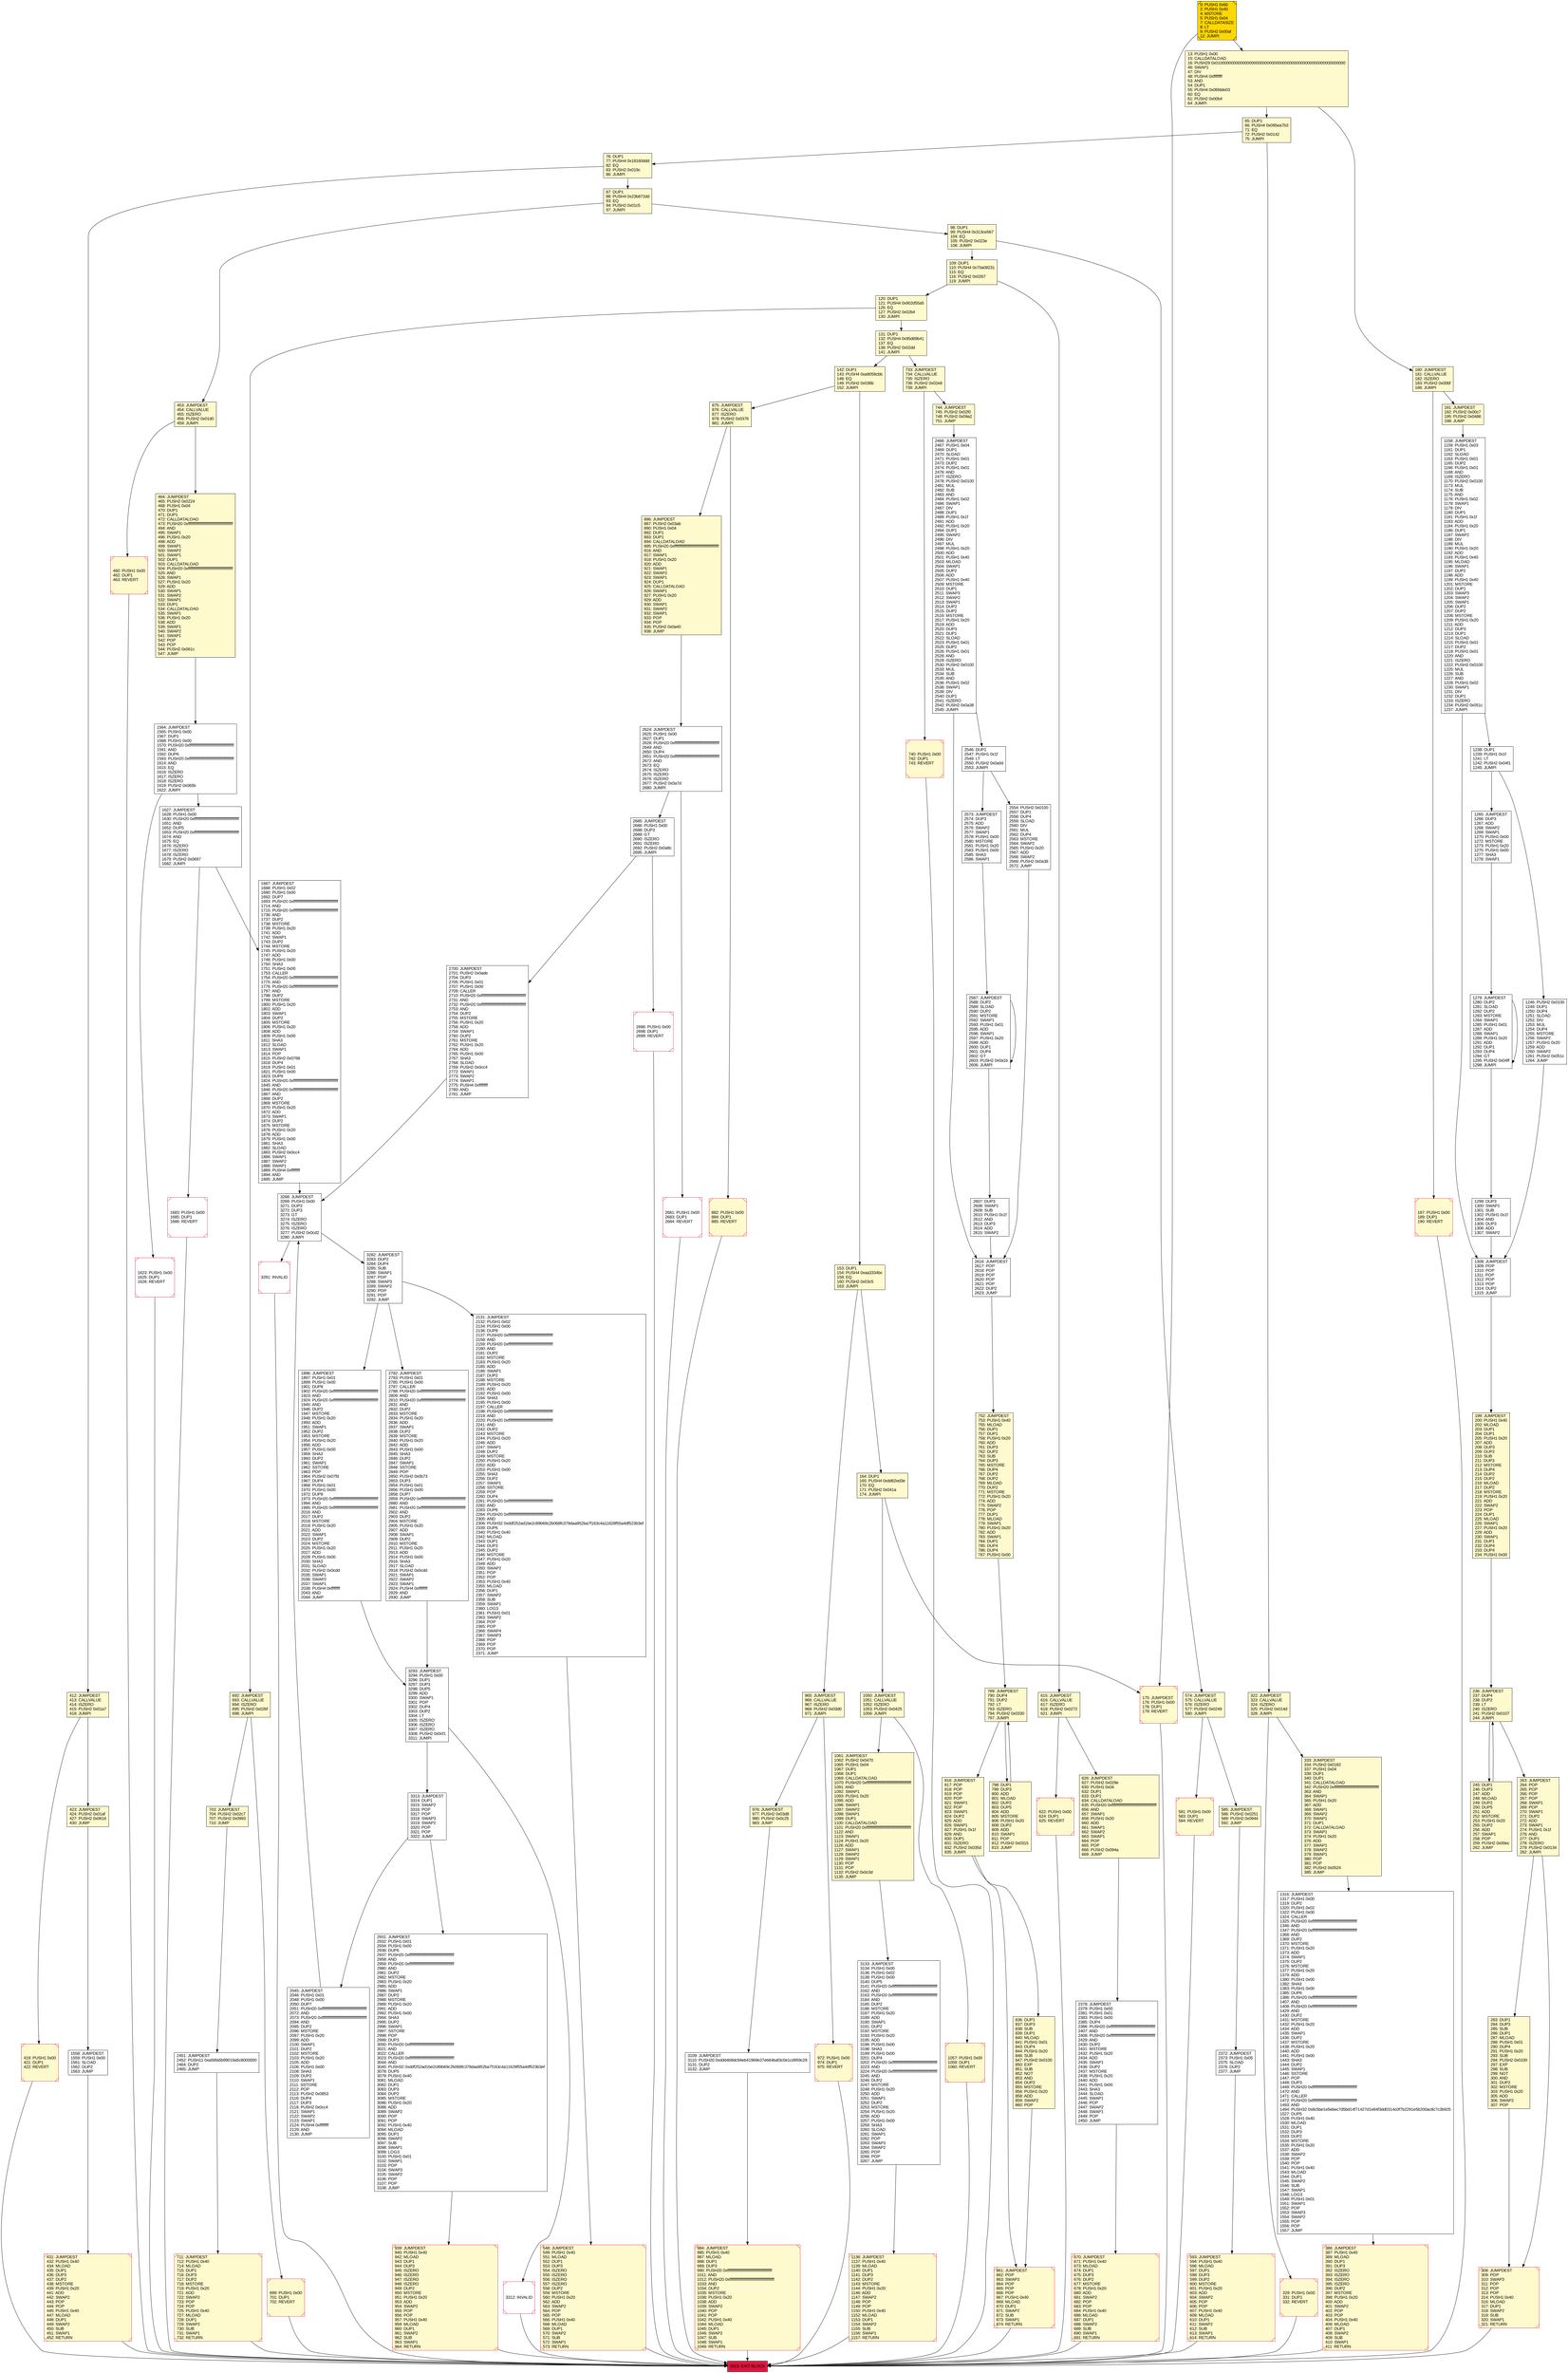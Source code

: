 digraph G {
bgcolor=transparent rankdir=UD;
node [shape=box style=filled color=black fillcolor=white fontname=arial fontcolor=black];
2131 [label="2131: JUMPDEST\l2132: PUSH1 0x02\l2134: PUSH1 0x00\l2136: DUP8\l2137: PUSH20 0xffffffffffffffffffffffffffffffffffffffff\l2158: AND\l2159: PUSH20 0xffffffffffffffffffffffffffffffffffffffff\l2180: AND\l2181: DUP2\l2182: MSTORE\l2183: PUSH1 0x20\l2185: ADD\l2186: SWAP1\l2187: DUP2\l2188: MSTORE\l2189: PUSH1 0x20\l2191: ADD\l2192: PUSH1 0x00\l2194: SHA3\l2195: PUSH1 0x00\l2197: CALLER\l2198: PUSH20 0xffffffffffffffffffffffffffffffffffffffff\l2219: AND\l2220: PUSH20 0xffffffffffffffffffffffffffffffffffffffff\l2241: AND\l2242: DUP2\l2243: MSTORE\l2244: PUSH1 0x20\l2246: ADD\l2247: SWAP1\l2248: DUP2\l2249: MSTORE\l2250: PUSH1 0x20\l2252: ADD\l2253: PUSH1 0x00\l2255: SHA3\l2256: DUP2\l2257: SWAP1\l2258: SSTORE\l2259: POP\l2260: DUP4\l2261: PUSH20 0xffffffffffffffffffffffffffffffffffffffff\l2282: AND\l2283: DUP6\l2284: PUSH20 0xffffffffffffffffffffffffffffffffffffffff\l2305: AND\l2306: PUSH32 0xddf252ad1be2c89b69c2b068fc378daa952ba7f163c4a11628f55a4df523b3ef\l2339: DUP6\l2340: PUSH1 0x40\l2342: MLOAD\l2343: DUP1\l2344: DUP3\l2345: DUP2\l2346: MSTORE\l2347: PUSH1 0x20\l2349: ADD\l2350: SWAP2\l2351: POP\l2352: POP\l2353: PUSH1 0x40\l2355: MLOAD\l2356: DUP1\l2357: SWAP2\l2358: SUB\l2359: SWAP1\l2360: LOG3\l2361: PUSH1 0x01\l2363: SWAP2\l2364: POP\l2365: POP\l2366: SWAP4\l2367: SWAP3\l2368: POP\l2369: POP\l2370: POP\l2371: JUMP\l" ];
464 [label="464: JUMPDEST\l465: PUSH2 0x0224\l468: PUSH1 0x04\l470: DUP1\l471: DUP1\l472: CALLDATALOAD\l473: PUSH20 0xffffffffffffffffffffffffffffffffffffffff\l494: AND\l495: SWAP1\l496: PUSH1 0x20\l498: ADD\l499: SWAP1\l500: SWAP2\l501: SWAP1\l502: DUP1\l503: CALLDATALOAD\l504: PUSH20 0xffffffffffffffffffffffffffffffffffffffff\l525: AND\l526: SWAP1\l527: PUSH1 0x20\l529: ADD\l530: SWAP1\l531: SWAP2\l532: SWAP1\l533: DUP1\l534: CALLDATALOAD\l535: SWAP1\l536: PUSH1 0x20\l538: ADD\l539: SWAP1\l540: SWAP2\l541: SWAP1\l542: POP\l543: POP\l544: PUSH2 0x061c\l547: JUMP\l" fillcolor=lemonchiffon ];
419 [label="419: PUSH1 0x00\l421: DUP1\l422: REVERT\l" fillcolor=lemonchiffon shape=Msquare color=crimson ];
120 [label="120: DUP1\l121: PUSH4 0x902d55a5\l126: EQ\l127: PUSH2 0x02b4\l130: JUMPI\l" fillcolor=lemonchiffon ];
3109 [label="3109: JUMPDEST\l3110: PUSH20 0xddd4b9dc94eb41969e37eb64baf3c0e1cd959c29\l3131: DUP2\l3132: JUMP\l" ];
76 [label="76: DUP1\l77: PUSH4 0x18160ddd\l82: EQ\l83: PUSH2 0x019c\l86: JUMPI\l" fillcolor=lemonchiffon ];
2616 [label="2616: JUMPDEST\l2617: POP\l2618: POP\l2619: POP\l2620: POP\l2621: POP\l2622: DUP2\l2623: JUMP\l" ];
283 [label="283: DUP1\l284: DUP3\l285: SUB\l286: DUP1\l287: MLOAD\l288: PUSH1 0x01\l290: DUP4\l291: PUSH1 0x20\l293: SUB\l294: PUSH2 0x0100\l297: EXP\l298: SUB\l299: NOT\l300: AND\l301: DUP2\l302: MSTORE\l303: PUSH1 0x20\l305: ADD\l306: SWAP2\l307: POP\l" fillcolor=lemonchiffon ];
816 [label="816: JUMPDEST\l817: POP\l818: POP\l819: POP\l820: POP\l821: SWAP1\l822: POP\l823: SWAP1\l824: DUP2\l825: ADD\l826: SWAP1\l827: PUSH1 0x1f\l829: AND\l830: DUP1\l831: ISZERO\l832: PUSH2 0x035d\l835: JUMPI\l" fillcolor=lemonchiffon ];
1158 [label="1158: JUMPDEST\l1159: PUSH1 0x03\l1161: DUP1\l1162: SLOAD\l1163: PUSH1 0x01\l1165: DUP2\l1166: PUSH1 0x01\l1168: AND\l1169: ISZERO\l1170: PUSH2 0x0100\l1173: MUL\l1174: SUB\l1175: AND\l1176: PUSH1 0x02\l1178: SWAP1\l1179: DIV\l1180: DUP1\l1181: PUSH1 0x1f\l1183: ADD\l1184: PUSH1 0x20\l1186: DUP1\l1187: SWAP2\l1188: DIV\l1189: MUL\l1190: PUSH1 0x20\l1192: ADD\l1193: PUSH1 0x40\l1195: MLOAD\l1196: SWAP1\l1197: DUP2\l1198: ADD\l1199: PUSH1 0x40\l1201: MSTORE\l1202: DUP1\l1203: SWAP3\l1204: SWAP2\l1205: SWAP1\l1206: DUP2\l1207: DUP2\l1208: MSTORE\l1209: PUSH1 0x20\l1211: ADD\l1212: DUP3\l1213: DUP1\l1214: SLOAD\l1215: PUSH1 0x01\l1217: DUP2\l1218: PUSH1 0x01\l1220: AND\l1221: ISZERO\l1222: PUSH2 0x0100\l1225: MUL\l1226: SUB\l1227: AND\l1228: PUSH1 0x02\l1230: SWAP1\l1231: DIV\l1232: DUP1\l1233: ISZERO\l1234: PUSH2 0x051c\l1237: JUMPI\l" ];
2587 [label="2587: JUMPDEST\l2588: DUP2\l2589: SLOAD\l2590: DUP2\l2591: MSTORE\l2592: SWAP1\l2593: PUSH1 0x01\l2595: ADD\l2596: SWAP1\l2597: PUSH1 0x20\l2599: ADD\l2600: DUP1\l2601: DUP4\l2602: GT\l2603: PUSH2 0x0a1b\l2606: JUMPI\l" ];
2573 [label="2573: JUMPDEST\l2574: DUP3\l2575: ADD\l2576: SWAP2\l2577: SWAP1\l2578: PUSH1 0x00\l2580: MSTORE\l2581: PUSH1 0x20\l2583: PUSH1 0x00\l2585: SHA3\l2586: SWAP1\l" ];
2607 [label="2607: DUP3\l2608: SWAP1\l2609: SUB\l2610: PUSH1 0x1f\l2612: AND\l2613: DUP3\l2614: ADD\l2615: SWAP2\l" ];
548 [label="548: JUMPDEST\l549: PUSH1 0x40\l551: MLOAD\l552: DUP1\l553: DUP3\l554: ISZERO\l555: ISZERO\l556: ISZERO\l557: ISZERO\l558: DUP2\l559: MSTORE\l560: PUSH1 0x20\l562: ADD\l563: SWAP2\l564: POP\l565: POP\l566: PUSH1 0x40\l568: MLOAD\l569: DUP1\l570: SWAP2\l571: SUB\l572: SWAP1\l573: RETURN\l" fillcolor=lemonchiffon shape=Msquare color=crimson ];
187 [label="187: PUSH1 0x00\l189: DUP1\l190: REVERT\l" fillcolor=lemonchiffon shape=Msquare color=crimson ];
699 [label="699: PUSH1 0x00\l701: DUP1\l702: REVERT\l" fillcolor=lemonchiffon shape=Msquare color=crimson ];
2700 [label="2700: JUMPDEST\l2701: PUSH2 0x0ade\l2704: DUP3\l2705: PUSH1 0x01\l2707: PUSH1 0x00\l2709: CALLER\l2710: PUSH20 0xffffffffffffffffffffffffffffffffffffffff\l2731: AND\l2732: PUSH20 0xffffffffffffffffffffffffffffffffffffffff\l2753: AND\l2754: DUP2\l2755: MSTORE\l2756: PUSH1 0x20\l2758: ADD\l2759: SWAP1\l2760: DUP2\l2761: MSTORE\l2762: PUSH1 0x20\l2764: ADD\l2765: PUSH1 0x00\l2767: SHA3\l2768: SLOAD\l2769: PUSH2 0x0cc4\l2772: SWAP1\l2773: SWAP2\l2774: SWAP1\l2775: PUSH4 0xffffffff\l2780: AND\l2781: JUMP\l" ];
431 [label="431: JUMPDEST\l432: PUSH1 0x40\l434: MLOAD\l435: DUP1\l436: DUP3\l437: DUP2\l438: MSTORE\l439: PUSH1 0x20\l441: ADD\l442: SWAP2\l443: POP\l444: POP\l445: PUSH1 0x40\l447: MLOAD\l448: DUP1\l449: SWAP2\l450: SUB\l451: SWAP1\l452: RETURN\l" fillcolor=lemonchiffon shape=Msquare color=crimson ];
886 [label="886: JUMPDEST\l887: PUSH2 0x03ab\l890: PUSH1 0x04\l892: DUP1\l893: DUP1\l894: CALLDATALOAD\l895: PUSH20 0xffffffffffffffffffffffffffffffffffffffff\l916: AND\l917: SWAP1\l918: PUSH1 0x20\l920: ADD\l921: SWAP1\l922: SWAP2\l923: SWAP1\l924: DUP1\l925: CALLDATALOAD\l926: SWAP1\l927: PUSH1 0x20\l929: ADD\l930: SWAP1\l931: SWAP2\l932: SWAP1\l933: POP\l934: POP\l935: PUSH2 0x0a40\l938: JUMP\l" fillcolor=lemonchiffon ];
965 [label="965: JUMPDEST\l966: CALLVALUE\l967: ISZERO\l968: PUSH2 0x03d0\l971: JUMPI\l" fillcolor=lemonchiffon ];
2624 [label="2624: JUMPDEST\l2625: PUSH1 0x00\l2627: DUP1\l2628: PUSH20 0xffffffffffffffffffffffffffffffffffffffff\l2649: AND\l2650: DUP4\l2651: PUSH20 0xffffffffffffffffffffffffffffffffffffffff\l2672: AND\l2673: EQ\l2674: ISZERO\l2675: ISZERO\l2676: ISZERO\l2677: PUSH2 0x0a7d\l2680: JUMPI\l" ];
2696 [label="2696: PUSH1 0x00\l2698: DUP1\l2699: REVERT\l" shape=Msquare color=crimson ];
1308 [label="1308: JUMPDEST\l1309: POP\l1310: POP\l1311: POP\l1312: POP\l1313: POP\l1314: DUP2\l1315: JUMP\l" ];
1299 [label="1299: DUP3\l1300: SWAP1\l1301: SUB\l1302: PUSH1 0x1f\l1304: AND\l1305: DUP3\l1306: ADD\l1307: SWAP2\l" ];
626 [label="626: JUMPDEST\l627: PUSH2 0x029e\l630: PUSH1 0x04\l632: DUP1\l633: DUP1\l634: CALLDATALOAD\l635: PUSH20 0xffffffffffffffffffffffffffffffffffffffff\l656: AND\l657: SWAP1\l658: PUSH1 0x20\l660: ADD\l661: SWAP1\l662: SWAP2\l663: SWAP1\l664: POP\l665: POP\l666: PUSH2 0x094a\l669: JUMP\l" fillcolor=lemonchiffon ];
670 [label="670: JUMPDEST\l671: PUSH1 0x40\l673: MLOAD\l674: DUP1\l675: DUP3\l676: DUP2\l677: MSTORE\l678: PUSH1 0x20\l680: ADD\l681: SWAP2\l682: POP\l683: POP\l684: PUSH1 0x40\l686: MLOAD\l687: DUP1\l688: SWAP2\l689: SUB\l690: SWAP1\l691: RETURN\l" fillcolor=lemonchiffon shape=Msquare color=crimson ];
798 [label="798: DUP1\l799: DUP3\l800: ADD\l801: MLOAD\l802: DUP2\l803: DUP5\l804: ADD\l805: MSTORE\l806: PUSH1 0x20\l808: DUP2\l809: ADD\l810: SWAP1\l811: POP\l812: PUSH2 0x0315\l815: JUMP\l" fillcolor=lemonchiffon ];
263 [label="263: JUMPDEST\l264: POP\l265: POP\l266: POP\l267: POP\l268: SWAP1\l269: POP\l270: SWAP1\l271: DUP2\l272: ADD\l273: SWAP1\l274: PUSH1 0x1f\l276: AND\l277: DUP1\l278: ISZERO\l279: PUSH2 0x0134\l282: JUMPI\l" fillcolor=lemonchiffon ];
1683 [label="1683: PUSH1 0x00\l1685: DUP1\l1686: REVERT\l" shape=Msquare color=crimson ];
733 [label="733: JUMPDEST\l734: CALLVALUE\l735: ISZERO\l736: PUSH2 0x02e8\l739: JUMPI\l" fillcolor=lemonchiffon ];
180 [label="180: JUMPDEST\l181: CALLVALUE\l182: ISZERO\l183: PUSH2 0x00bf\l186: JUMPI\l" fillcolor=lemonchiffon ];
2045 [label="2045: JUMPDEST\l2046: PUSH1 0x01\l2048: PUSH1 0x00\l2050: DUP7\l2051: PUSH20 0xffffffffffffffffffffffffffffffffffffffff\l2072: AND\l2073: PUSH20 0xffffffffffffffffffffffffffffffffffffffff\l2094: AND\l2095: DUP2\l2096: MSTORE\l2097: PUSH1 0x20\l2099: ADD\l2100: SWAP1\l2101: DUP2\l2102: MSTORE\l2103: PUSH1 0x20\l2105: ADD\l2106: PUSH1 0x00\l2108: SHA3\l2109: DUP2\l2110: SWAP1\l2111: SSTORE\l2112: POP\l2113: PUSH2 0x0853\l2116: DUP4\l2117: DUP3\l2118: PUSH2 0x0cc4\l2121: SWAP1\l2122: SWAP2\l2123: SWAP1\l2124: PUSH4 0xffffffff\l2129: AND\l2130: JUMP\l" ];
0 [label="0: PUSH1 0x60\l2: PUSH1 0x40\l4: MSTORE\l5: PUSH1 0x04\l7: CALLDATASIZE\l8: LT\l9: PUSH2 0x00af\l12: JUMPI\l" fillcolor=lemonchiffon shape=Msquare fillcolor=gold ];
752 [label="752: JUMPDEST\l753: PUSH1 0x40\l755: MLOAD\l756: DUP1\l757: DUP1\l758: PUSH1 0x20\l760: ADD\l761: DUP3\l762: DUP2\l763: SUB\l764: DUP3\l765: MSTORE\l766: DUP4\l767: DUP2\l768: DUP2\l769: MLOAD\l770: DUP2\l771: MSTORE\l772: PUSH1 0x20\l774: ADD\l775: SWAP2\l776: POP\l777: DUP1\l778: MLOAD\l779: SWAP1\l780: PUSH1 0x20\l782: ADD\l783: SWAP1\l784: DUP1\l785: DUP4\l786: DUP4\l787: PUSH1 0x00\l" fillcolor=lemonchiffon ];
1896 [label="1896: JUMPDEST\l1897: PUSH1 0x01\l1899: PUSH1 0x00\l1901: DUP8\l1902: PUSH20 0xffffffffffffffffffffffffffffffffffffffff\l1923: AND\l1924: PUSH20 0xffffffffffffffffffffffffffffffffffffffff\l1945: AND\l1946: DUP2\l1947: MSTORE\l1948: PUSH1 0x20\l1950: ADD\l1951: SWAP1\l1952: DUP2\l1953: MSTORE\l1954: PUSH1 0x20\l1956: ADD\l1957: PUSH1 0x00\l1959: SHA3\l1960: DUP2\l1961: SWAP1\l1962: SSTORE\l1963: POP\l1964: PUSH2 0x07fd\l1967: DUP4\l1968: PUSH1 0x01\l1970: PUSH1 0x00\l1972: DUP8\l1973: PUSH20 0xffffffffffffffffffffffffffffffffffffffff\l1994: AND\l1995: PUSH20 0xffffffffffffffffffffffffffffffffffffffff\l2016: AND\l2017: DUP2\l2018: MSTORE\l2019: PUSH1 0x20\l2021: ADD\l2022: SWAP1\l2023: DUP2\l2024: MSTORE\l2025: PUSH1 0x20\l2027: ADD\l2028: PUSH1 0x00\l2030: SHA3\l2031: SLOAD\l2032: PUSH2 0x0cdd\l2035: SWAP1\l2036: SWAP2\l2037: SWAP1\l2038: PUSH4 0xffffffff\l2043: AND\l2044: JUMP\l" ];
1061 [label="1061: JUMPDEST\l1062: PUSH2 0x0470\l1065: PUSH1 0x04\l1067: DUP1\l1068: DUP1\l1069: CALLDATALOAD\l1070: PUSH20 0xffffffffffffffffffffffffffffffffffffffff\l1091: AND\l1092: SWAP1\l1093: PUSH1 0x20\l1095: ADD\l1096: SWAP1\l1097: SWAP2\l1098: SWAP1\l1099: DUP1\l1100: CALLDATALOAD\l1101: PUSH20 0xffffffffffffffffffffffffffffffffffffffff\l1122: AND\l1123: SWAP1\l1124: PUSH1 0x20\l1126: ADD\l1127: SWAP1\l1128: SWAP2\l1129: SWAP1\l1130: POP\l1131: POP\l1132: PUSH2 0x0c3d\l1135: JUMP\l" fillcolor=lemonchiffon ];
740 [label="740: PUSH1 0x00\l742: DUP1\l743: REVERT\l" fillcolor=lemonchiffon shape=Msquare color=crimson ];
131 [label="131: DUP1\l132: PUSH4 0x95d89b41\l137: EQ\l138: PUSH2 0x02dd\l141: JUMPI\l" fillcolor=lemonchiffon ];
412 [label="412: JUMPDEST\l413: CALLVALUE\l414: ISZERO\l415: PUSH2 0x01a7\l418: JUMPI\l" fillcolor=lemonchiffon ];
1627 [label="1627: JUMPDEST\l1628: PUSH1 0x00\l1630: PUSH20 0xffffffffffffffffffffffffffffffffffffffff\l1651: AND\l1652: DUP5\l1653: PUSH20 0xffffffffffffffffffffffffffffffffffffffff\l1674: AND\l1675: EQ\l1676: ISZERO\l1677: ISZERO\l1678: ISZERO\l1679: PUSH2 0x0697\l1682: JUMPI\l" ];
1687 [label="1687: JUMPDEST\l1688: PUSH1 0x02\l1690: PUSH1 0x00\l1692: DUP7\l1693: PUSH20 0xffffffffffffffffffffffffffffffffffffffff\l1714: AND\l1715: PUSH20 0xffffffffffffffffffffffffffffffffffffffff\l1736: AND\l1737: DUP2\l1738: MSTORE\l1739: PUSH1 0x20\l1741: ADD\l1742: SWAP1\l1743: DUP2\l1744: MSTORE\l1745: PUSH1 0x20\l1747: ADD\l1748: PUSH1 0x00\l1750: SHA3\l1751: PUSH1 0x00\l1753: CALLER\l1754: PUSH20 0xffffffffffffffffffffffffffffffffffffffff\l1775: AND\l1776: PUSH20 0xffffffffffffffffffffffffffffffffffffffff\l1797: AND\l1798: DUP2\l1799: MSTORE\l1800: PUSH1 0x20\l1802: ADD\l1803: SWAP1\l1804: DUP2\l1805: MSTORE\l1806: PUSH1 0x20\l1808: ADD\l1809: PUSH1 0x00\l1811: SHA3\l1812: SLOAD\l1813: SWAP1\l1814: POP\l1815: PUSH2 0x0768\l1818: DUP4\l1819: PUSH1 0x01\l1821: PUSH1 0x00\l1823: DUP9\l1824: PUSH20 0xffffffffffffffffffffffffffffffffffffffff\l1845: AND\l1846: PUSH20 0xffffffffffffffffffffffffffffffffffffffff\l1867: AND\l1868: DUP2\l1869: MSTORE\l1870: PUSH1 0x20\l1872: ADD\l1873: SWAP1\l1874: DUP2\l1875: MSTORE\l1876: PUSH1 0x20\l1878: ADD\l1879: PUSH1 0x00\l1881: SHA3\l1882: SLOAD\l1883: PUSH2 0x0cc4\l1886: SWAP1\l1887: SWAP2\l1888: SWAP1\l1889: PUSH4 0xffffffff\l1894: AND\l1895: JUMP\l" ];
2546 [label="2546: DUP1\l2547: PUSH1 0x1f\l2549: LT\l2550: PUSH2 0x0a0d\l2553: JUMPI\l" ];
836 [label="836: DUP1\l837: DUP3\l838: SUB\l839: DUP1\l840: MLOAD\l841: PUSH1 0x01\l843: DUP4\l844: PUSH1 0x20\l846: SUB\l847: PUSH2 0x0100\l850: EXP\l851: SUB\l852: NOT\l853: AND\l854: DUP2\l855: MSTORE\l856: PUSH1 0x20\l858: ADD\l859: SWAP2\l860: POP\l" fillcolor=lemonchiffon ];
3312 [label="3312: INVALID\l" shape=Msquare color=crimson ];
1279 [label="1279: JUMPDEST\l1280: DUP2\l1281: SLOAD\l1282: DUP2\l1283: MSTORE\l1284: SWAP1\l1285: PUSH1 0x01\l1287: ADD\l1288: SWAP1\l1289: PUSH1 0x20\l1291: ADD\l1292: DUP1\l1293: DUP4\l1294: GT\l1295: PUSH2 0x04ff\l1298: JUMPI\l" ];
245 [label="245: DUP1\l246: DUP3\l247: ADD\l248: MLOAD\l249: DUP2\l250: DUP5\l251: ADD\l252: MSTORE\l253: PUSH1 0x20\l255: DUP2\l256: ADD\l257: SWAP1\l258: POP\l259: PUSH2 0x00ec\l262: JUMP\l" fillcolor=lemonchiffon ];
236 [label="236: JUMPDEST\l237: DUP4\l238: DUP2\l239: LT\l240: ISZERO\l241: PUSH2 0x0107\l244: JUMPI\l" fillcolor=lemonchiffon ];
423 [label="423: JUMPDEST\l424: PUSH2 0x01af\l427: PUSH2 0x0616\l430: JUMP\l" fillcolor=lemonchiffon ];
703 [label="703: JUMPDEST\l704: PUSH2 0x02c7\l707: PUSH2 0x0993\l710: JUMP\l" fillcolor=lemonchiffon ];
191 [label="191: JUMPDEST\l192: PUSH2 0x00c7\l195: PUSH2 0x0486\l198: JUMP\l" fillcolor=lemonchiffon ];
460 [label="460: PUSH1 0x00\l462: DUP1\l463: REVERT\l" fillcolor=lemonchiffon shape=Msquare color=crimson ];
972 [label="972: PUSH1 0x00\l974: DUP1\l975: REVERT\l" fillcolor=lemonchiffon shape=Msquare color=crimson ];
3281 [label="3281: INVALID\l" shape=Msquare color=crimson ];
711 [label="711: JUMPDEST\l712: PUSH1 0x40\l714: MLOAD\l715: DUP1\l716: DUP3\l717: DUP2\l718: MSTORE\l719: PUSH1 0x20\l721: ADD\l722: SWAP2\l723: POP\l724: POP\l725: PUSH1 0x40\l727: MLOAD\l728: DUP1\l729: SWAP2\l730: SUB\l731: SWAP1\l732: RETURN\l" fillcolor=lemonchiffon shape=Msquare color=crimson ];
199 [label="199: JUMPDEST\l200: PUSH1 0x40\l202: MLOAD\l203: DUP1\l204: DUP1\l205: PUSH1 0x20\l207: ADD\l208: DUP3\l209: DUP2\l210: SUB\l211: DUP3\l212: MSTORE\l213: DUP4\l214: DUP2\l215: DUP2\l216: MLOAD\l217: DUP2\l218: MSTORE\l219: PUSH1 0x20\l221: ADD\l222: SWAP2\l223: POP\l224: DUP1\l225: MLOAD\l226: SWAP1\l227: PUSH1 0x20\l229: ADD\l230: SWAP1\l231: DUP1\l232: DUP4\l233: DUP4\l234: PUSH1 0x00\l" fillcolor=lemonchiffon ];
164 [label="164: DUP1\l165: PUSH4 0xdd62ed3e\l170: EQ\l171: PUSH2 0x041a\l174: JUMPI\l" fillcolor=lemonchiffon ];
976 [label="976: JUMPDEST\l977: PUSH2 0x03d8\l980: PUSH2 0x0c25\l983: JUMP\l" fillcolor=lemonchiffon ];
65 [label="65: DUP1\l66: PUSH4 0x095ea7b3\l71: EQ\l72: PUSH2 0x0142\l75: JUMPI\l" fillcolor=lemonchiffon ];
2466 [label="2466: JUMPDEST\l2467: PUSH1 0x04\l2469: DUP1\l2470: SLOAD\l2471: PUSH1 0x01\l2473: DUP2\l2474: PUSH1 0x01\l2476: AND\l2477: ISZERO\l2478: PUSH2 0x0100\l2481: MUL\l2482: SUB\l2483: AND\l2484: PUSH1 0x02\l2486: SWAP1\l2487: DIV\l2488: DUP1\l2489: PUSH1 0x1f\l2491: ADD\l2492: PUSH1 0x20\l2494: DUP1\l2495: SWAP2\l2496: DIV\l2497: MUL\l2498: PUSH1 0x20\l2500: ADD\l2501: PUSH1 0x40\l2503: MLOAD\l2504: SWAP1\l2505: DUP2\l2506: ADD\l2507: PUSH1 0x40\l2509: MSTORE\l2510: DUP1\l2511: SWAP3\l2512: SWAP2\l2513: SWAP1\l2514: DUP2\l2515: DUP2\l2516: MSTORE\l2517: PUSH1 0x20\l2519: ADD\l2520: DUP3\l2521: DUP1\l2522: SLOAD\l2523: PUSH1 0x01\l2525: DUP2\l2526: PUSH1 0x01\l2528: AND\l2529: ISZERO\l2530: PUSH2 0x0100\l2533: MUL\l2534: SUB\l2535: AND\l2536: PUSH1 0x02\l2538: SWAP1\l2539: DIV\l2540: DUP1\l2541: ISZERO\l2542: PUSH2 0x0a38\l2545: JUMPI\l" ];
1057 [label="1057: PUSH1 0x00\l1059: DUP1\l1060: REVERT\l" fillcolor=lemonchiffon shape=Msquare color=crimson ];
984 [label="984: JUMPDEST\l985: PUSH1 0x40\l987: MLOAD\l988: DUP1\l989: DUP3\l990: PUSH20 0xffffffffffffffffffffffffffffffffffffffff\l1011: AND\l1012: PUSH20 0xffffffffffffffffffffffffffffffffffffffff\l1033: AND\l1034: DUP2\l1035: MSTORE\l1036: PUSH1 0x20\l1038: ADD\l1039: SWAP2\l1040: POP\l1041: POP\l1042: PUSH1 0x40\l1044: MLOAD\l1045: DUP1\l1046: SWAP2\l1047: SUB\l1048: SWAP1\l1049: RETURN\l" fillcolor=lemonchiffon shape=Msquare color=crimson ];
2685 [label="2685: JUMPDEST\l2686: PUSH1 0x00\l2688: DUP3\l2689: GT\l2690: ISZERO\l2691: ISZERO\l2692: PUSH2 0x0a8c\l2695: JUMPI\l" ];
333 [label="333: JUMPDEST\l334: PUSH2 0x0182\l337: PUSH1 0x04\l339: DUP1\l340: DUP1\l341: CALLDATALOAD\l342: PUSH20 0xffffffffffffffffffffffffffffffffffffffff\l363: AND\l364: SWAP1\l365: PUSH1 0x20\l367: ADD\l368: SWAP1\l369: SWAP2\l370: SWAP1\l371: DUP1\l372: CALLDATALOAD\l373: SWAP1\l374: PUSH1 0x20\l376: ADD\l377: SWAP1\l378: SWAP2\l379: SWAP1\l380: POP\l381: POP\l382: PUSH2 0x0524\l385: JUMP\l" fillcolor=lemonchiffon ];
939 [label="939: JUMPDEST\l940: PUSH1 0x40\l942: MLOAD\l943: DUP1\l944: DUP3\l945: ISZERO\l946: ISZERO\l947: ISZERO\l948: ISZERO\l949: DUP2\l950: MSTORE\l951: PUSH1 0x20\l953: ADD\l954: SWAP2\l955: POP\l956: POP\l957: PUSH1 0x40\l959: MLOAD\l960: DUP1\l961: SWAP2\l962: SUB\l963: SWAP1\l964: RETURN\l" fillcolor=lemonchiffon shape=Msquare color=crimson ];
3313 [label="3313: JUMPDEST\l3314: DUP1\l3315: SWAP2\l3316: POP\l3317: POP\l3318: SWAP3\l3319: SWAP2\l3320: POP\l3321: POP\l3322: JUMP\l" ];
1246 [label="1246: PUSH2 0x0100\l1249: DUP1\l1250: DUP4\l1251: SLOAD\l1252: DIV\l1253: MUL\l1254: DUP4\l1255: MSTORE\l1256: SWAP2\l1257: PUSH1 0x20\l1259: ADD\l1260: SWAP2\l1261: PUSH2 0x051c\l1264: JUMP\l" ];
1558 [label="1558: JUMPDEST\l1559: PUSH1 0x00\l1561: SLOAD\l1562: DUP2\l1563: JUMP\l" ];
3133 [label="3133: JUMPDEST\l3134: PUSH1 0x00\l3136: PUSH1 0x02\l3138: PUSH1 0x00\l3140: DUP5\l3141: PUSH20 0xffffffffffffffffffffffffffffffffffffffff\l3162: AND\l3163: PUSH20 0xffffffffffffffffffffffffffffffffffffffff\l3184: AND\l3185: DUP2\l3186: MSTORE\l3187: PUSH1 0x20\l3189: ADD\l3190: SWAP1\l3191: DUP2\l3192: MSTORE\l3193: PUSH1 0x20\l3195: ADD\l3196: PUSH1 0x00\l3198: SHA3\l3199: PUSH1 0x00\l3201: DUP4\l3202: PUSH20 0xffffffffffffffffffffffffffffffffffffffff\l3223: AND\l3224: PUSH20 0xffffffffffffffffffffffffffffffffffffffff\l3245: AND\l3246: DUP2\l3247: MSTORE\l3248: PUSH1 0x20\l3250: ADD\l3251: SWAP1\l3252: DUP2\l3253: MSTORE\l3254: PUSH1 0x20\l3256: ADD\l3257: PUSH1 0x00\l3259: SHA3\l3260: SLOAD\l3261: SWAP1\l3262: POP\l3263: SWAP3\l3264: SWAP2\l3265: POP\l3266: POP\l3267: JUMP\l" ];
1564 [label="1564: JUMPDEST\l1565: PUSH1 0x00\l1567: DUP1\l1568: PUSH1 0x00\l1570: PUSH20 0xffffffffffffffffffffffffffffffffffffffff\l1591: AND\l1592: DUP6\l1593: PUSH20 0xffffffffffffffffffffffffffffffffffffffff\l1614: AND\l1615: EQ\l1616: ISZERO\l1617: ISZERO\l1618: ISZERO\l1619: PUSH2 0x065b\l1622: JUMPI\l" ];
175 [label="175: JUMPDEST\l176: PUSH1 0x00\l178: DUP1\l179: REVERT\l" fillcolor=lemonchiffon shape=Msquare color=crimson ];
2378 [label="2378: JUMPDEST\l2379: PUSH1 0x00\l2381: PUSH1 0x01\l2383: PUSH1 0x00\l2385: DUP4\l2386: PUSH20 0xffffffffffffffffffffffffffffffffffffffff\l2407: AND\l2408: PUSH20 0xffffffffffffffffffffffffffffffffffffffff\l2429: AND\l2430: DUP2\l2431: MSTORE\l2432: PUSH1 0x20\l2434: ADD\l2435: SWAP1\l2436: DUP2\l2437: MSTORE\l2438: PUSH1 0x20\l2440: ADD\l2441: PUSH1 0x00\l2443: SHA3\l2444: SLOAD\l2445: SWAP1\l2446: POP\l2447: SWAP2\l2448: SWAP1\l2449: POP\l2450: JUMP\l" ];
744 [label="744: JUMPDEST\l745: PUSH2 0x02f0\l748: PUSH2 0x09a2\l751: JUMP\l" fillcolor=lemonchiffon ];
308 [label="308: JUMPDEST\l309: POP\l310: SWAP3\l311: POP\l312: POP\l313: POP\l314: PUSH1 0x40\l316: MLOAD\l317: DUP1\l318: SWAP2\l319: SUB\l320: SWAP1\l321: RETURN\l" fillcolor=lemonchiffon shape=Msquare color=crimson ];
3268 [label="3268: JUMPDEST\l3269: PUSH1 0x00\l3271: DUP3\l3272: DUP3\l3273: GT\l3274: ISZERO\l3275: ISZERO\l3276: ISZERO\l3277: PUSH2 0x0cd2\l3280: JUMPI\l" ];
142 [label="142: DUP1\l143: PUSH4 0xa9059cbb\l148: EQ\l149: PUSH2 0x036b\l152: JUMPI\l" fillcolor=lemonchiffon ];
2372 [label="2372: JUMPDEST\l2373: PUSH1 0x05\l2375: SLOAD\l2376: DUP2\l2377: JUMP\l" ];
2782 [label="2782: JUMPDEST\l2783: PUSH1 0x01\l2785: PUSH1 0x00\l2787: CALLER\l2788: PUSH20 0xffffffffffffffffffffffffffffffffffffffff\l2809: AND\l2810: PUSH20 0xffffffffffffffffffffffffffffffffffffffff\l2831: AND\l2832: DUP2\l2833: MSTORE\l2834: PUSH1 0x20\l2836: ADD\l2837: SWAP1\l2838: DUP2\l2839: MSTORE\l2840: PUSH1 0x20\l2842: ADD\l2843: PUSH1 0x00\l2845: SHA3\l2846: DUP2\l2847: SWAP1\l2848: SSTORE\l2849: POP\l2850: PUSH2 0x0b73\l2853: DUP3\l2854: PUSH1 0x01\l2856: PUSH1 0x00\l2858: DUP7\l2859: PUSH20 0xffffffffffffffffffffffffffffffffffffffff\l2880: AND\l2881: PUSH20 0xffffffffffffffffffffffffffffffffffffffff\l2902: AND\l2903: DUP2\l2904: MSTORE\l2905: PUSH1 0x20\l2907: ADD\l2908: SWAP1\l2909: DUP2\l2910: MSTORE\l2911: PUSH1 0x20\l2913: ADD\l2914: PUSH1 0x00\l2916: SHA3\l2917: SLOAD\l2918: PUSH2 0x0cdd\l2921: SWAP1\l2922: SWAP2\l2923: SWAP1\l2924: PUSH4 0xffffffff\l2929: AND\l2930: JUMP\l" ];
789 [label="789: JUMPDEST\l790: DUP4\l791: DUP2\l792: LT\l793: ISZERO\l794: PUSH2 0x0330\l797: JUMPI\l" fillcolor=lemonchiffon ];
87 [label="87: DUP1\l88: PUSH4 0x23b872dd\l93: EQ\l94: PUSH2 0x01c5\l97: JUMPI\l" fillcolor=lemonchiffon ];
875 [label="875: JUMPDEST\l876: CALLVALUE\l877: ISZERO\l878: PUSH2 0x0376\l881: JUMPI\l" fillcolor=lemonchiffon ];
1050 [label="1050: JUMPDEST\l1051: CALLVALUE\l1052: ISZERO\l1053: PUSH2 0x0425\l1056: JUMPI\l" fillcolor=lemonchiffon ];
386 [label="386: JUMPDEST\l387: PUSH1 0x40\l389: MLOAD\l390: DUP1\l391: DUP3\l392: ISZERO\l393: ISZERO\l394: ISZERO\l395: ISZERO\l396: DUP2\l397: MSTORE\l398: PUSH1 0x20\l400: ADD\l401: SWAP2\l402: POP\l403: POP\l404: PUSH1 0x40\l406: MLOAD\l407: DUP1\l408: SWAP2\l409: SUB\l410: SWAP1\l411: RETURN\l" fillcolor=lemonchiffon shape=Msquare color=crimson ];
574 [label="574: JUMPDEST\l575: CALLVALUE\l576: ISZERO\l577: PUSH2 0x0249\l580: JUMPI\l" fillcolor=lemonchiffon ];
153 [label="153: DUP1\l154: PUSH4 0xaa3334bc\l159: EQ\l160: PUSH2 0x03c5\l163: JUMPI\l" fillcolor=lemonchiffon ];
1136 [label="1136: JUMPDEST\l1137: PUSH1 0x40\l1139: MLOAD\l1140: DUP1\l1141: DUP3\l1142: DUP2\l1143: MSTORE\l1144: PUSH1 0x20\l1146: ADD\l1147: SWAP2\l1148: POP\l1149: POP\l1150: PUSH1 0x40\l1152: MLOAD\l1153: DUP1\l1154: SWAP2\l1155: SUB\l1156: SWAP1\l1157: RETURN\l" fillcolor=lemonchiffon shape=Msquare color=crimson ];
861 [label="861: JUMPDEST\l862: POP\l863: SWAP3\l864: POP\l865: POP\l866: POP\l867: PUSH1 0x40\l869: MLOAD\l870: DUP1\l871: SWAP2\l872: SUB\l873: SWAP1\l874: RETURN\l" fillcolor=lemonchiffon shape=Msquare color=crimson ];
453 [label="453: JUMPDEST\l454: CALLVALUE\l455: ISZERO\l456: PUSH2 0x01d0\l459: JUMPI\l" fillcolor=lemonchiffon ];
3293 [label="3293: JUMPDEST\l3294: PUSH1 0x00\l3296: DUP1\l3297: DUP3\l3298: DUP5\l3299: ADD\l3300: SWAP1\l3301: POP\l3302: DUP4\l3303: DUP2\l3304: LT\l3305: ISZERO\l3306: ISZERO\l3307: ISZERO\l3308: PUSH2 0x0cf1\l3311: JUMPI\l" ];
322 [label="322: JUMPDEST\l323: CALLVALUE\l324: ISZERO\l325: PUSH2 0x014d\l328: JUMPI\l" fillcolor=lemonchiffon ];
585 [label="585: JUMPDEST\l586: PUSH2 0x0251\l589: PUSH2 0x0944\l592: JUMP\l" fillcolor=lemonchiffon ];
2554 [label="2554: PUSH2 0x0100\l2557: DUP1\l2558: DUP4\l2559: SLOAD\l2560: DIV\l2561: MUL\l2562: DUP4\l2563: MSTORE\l2564: SWAP2\l2565: PUSH1 0x20\l2567: ADD\l2568: SWAP2\l2569: PUSH2 0x0a38\l2572: JUMP\l" ];
2451 [label="2451: JUMPDEST\l2452: PUSH11 0xa56fa5b99019a5c8000000\l2464: DUP2\l2465: JUMP\l" ];
692 [label="692: JUMPDEST\l693: CALLVALUE\l694: ISZERO\l695: PUSH2 0x02bf\l698: JUMPI\l" fillcolor=lemonchiffon ];
98 [label="98: DUP1\l99: PUSH4 0x313ce567\l104: EQ\l105: PUSH2 0x023e\l108: JUMPI\l" fillcolor=lemonchiffon ];
622 [label="622: PUSH1 0x00\l624: DUP1\l625: REVERT\l" fillcolor=lemonchiffon shape=Msquare color=crimson ];
615 [label="615: JUMPDEST\l616: CALLVALUE\l617: ISZERO\l618: PUSH2 0x0272\l621: JUMPI\l" fillcolor=lemonchiffon ];
882 [label="882: PUSH1 0x00\l884: DUP1\l885: REVERT\l" fillcolor=lemonchiffon shape=Msquare color=crimson ];
2681 [label="2681: PUSH1 0x00\l2683: DUP1\l2684: REVERT\l" shape=Msquare color=crimson ];
109 [label="109: DUP1\l110: PUSH4 0x70a08231\l115: EQ\l116: PUSH2 0x0267\l119: JUMPI\l" fillcolor=lemonchiffon ];
2931 [label="2931: JUMPDEST\l2932: PUSH1 0x01\l2934: PUSH1 0x00\l2936: DUP6\l2937: PUSH20 0xffffffffffffffffffffffffffffffffffffffff\l2958: AND\l2959: PUSH20 0xffffffffffffffffffffffffffffffffffffffff\l2980: AND\l2981: DUP2\l2982: MSTORE\l2983: PUSH1 0x20\l2985: ADD\l2986: SWAP1\l2987: DUP2\l2988: MSTORE\l2989: PUSH1 0x20\l2991: ADD\l2992: PUSH1 0x00\l2994: SHA3\l2995: DUP2\l2996: SWAP1\l2997: SSTORE\l2998: POP\l2999: DUP3\l3000: PUSH20 0xffffffffffffffffffffffffffffffffffffffff\l3021: AND\l3022: CALLER\l3023: PUSH20 0xffffffffffffffffffffffffffffffffffffffff\l3044: AND\l3045: PUSH32 0xddf252ad1be2c89b69c2b068fc378daa952ba7f163c4a11628f55a4df523b3ef\l3078: DUP5\l3079: PUSH1 0x40\l3081: MLOAD\l3082: DUP1\l3083: DUP3\l3084: DUP2\l3085: MSTORE\l3086: PUSH1 0x20\l3088: ADD\l3089: SWAP2\l3090: POP\l3091: POP\l3092: PUSH1 0x40\l3094: MLOAD\l3095: DUP1\l3096: SWAP2\l3097: SUB\l3098: SWAP1\l3099: LOG3\l3100: PUSH1 0x01\l3102: SWAP1\l3103: POP\l3104: SWAP3\l3105: SWAP2\l3106: POP\l3107: POP\l3108: JUMP\l" ];
13 [label="13: PUSH1 0x00\l15: CALLDATALOAD\l16: PUSH29 0x0100000000000000000000000000000000000000000000000000000000\l46: SWAP1\l47: DIV\l48: PUSH4 0xffffffff\l53: AND\l54: DUP1\l55: PUSH4 0x06fdde03\l60: EQ\l61: PUSH2 0x00b4\l64: JUMPI\l" fillcolor=lemonchiffon ];
593 [label="593: JUMPDEST\l594: PUSH1 0x40\l596: MLOAD\l597: DUP1\l598: DUP3\l599: DUP2\l600: MSTORE\l601: PUSH1 0x20\l603: ADD\l604: SWAP2\l605: POP\l606: POP\l607: PUSH1 0x40\l609: MLOAD\l610: DUP1\l611: SWAP2\l612: SUB\l613: SWAP1\l614: RETURN\l" fillcolor=lemonchiffon shape=Msquare color=crimson ];
581 [label="581: PUSH1 0x00\l583: DUP1\l584: REVERT\l" fillcolor=lemonchiffon shape=Msquare color=crimson ];
1316 [label="1316: JUMPDEST\l1317: PUSH1 0x00\l1319: DUP2\l1320: PUSH1 0x02\l1322: PUSH1 0x00\l1324: CALLER\l1325: PUSH20 0xffffffffffffffffffffffffffffffffffffffff\l1346: AND\l1347: PUSH20 0xffffffffffffffffffffffffffffffffffffffff\l1368: AND\l1369: DUP2\l1370: MSTORE\l1371: PUSH1 0x20\l1373: ADD\l1374: SWAP1\l1375: DUP2\l1376: MSTORE\l1377: PUSH1 0x20\l1379: ADD\l1380: PUSH1 0x00\l1382: SHA3\l1383: PUSH1 0x00\l1385: DUP6\l1386: PUSH20 0xffffffffffffffffffffffffffffffffffffffff\l1407: AND\l1408: PUSH20 0xffffffffffffffffffffffffffffffffffffffff\l1429: AND\l1430: DUP2\l1431: MSTORE\l1432: PUSH1 0x20\l1434: ADD\l1435: SWAP1\l1436: DUP2\l1437: MSTORE\l1438: PUSH1 0x20\l1440: ADD\l1441: PUSH1 0x00\l1443: SHA3\l1444: DUP2\l1445: SWAP1\l1446: SSTORE\l1447: POP\l1448: DUP3\l1449: PUSH20 0xffffffffffffffffffffffffffffffffffffffff\l1470: AND\l1471: CALLER\l1472: PUSH20 0xffffffffffffffffffffffffffffffffffffffff\l1493: AND\l1494: PUSH32 0x8c5be1e5ebec7d5bd14f71427d1e84f3dd0314c0f7b2291e5b200ac8c7c3b925\l1527: DUP5\l1528: PUSH1 0x40\l1530: MLOAD\l1531: DUP1\l1532: DUP3\l1533: DUP2\l1534: MSTORE\l1535: PUSH1 0x20\l1537: ADD\l1538: SWAP2\l1539: POP\l1540: POP\l1541: PUSH1 0x40\l1543: MLOAD\l1544: DUP1\l1545: SWAP2\l1546: SUB\l1547: SWAP1\l1548: LOG3\l1549: PUSH1 0x01\l1551: SWAP1\l1552: POP\l1553: SWAP3\l1554: SWAP2\l1555: POP\l1556: POP\l1557: JUMP\l" ];
329 [label="329: PUSH1 0x00\l331: DUP1\l332: REVERT\l" fillcolor=lemonchiffon shape=Msquare color=crimson ];
1238 [label="1238: DUP1\l1239: PUSH1 0x1f\l1241: LT\l1242: PUSH2 0x04f1\l1245: JUMPI\l" ];
1265 [label="1265: JUMPDEST\l1266: DUP3\l1267: ADD\l1268: SWAP2\l1269: SWAP1\l1270: PUSH1 0x00\l1272: MSTORE\l1273: PUSH1 0x20\l1275: PUSH1 0x00\l1277: SHA3\l1278: SWAP1\l" ];
3282 [label="3282: JUMPDEST\l3283: DUP2\l3284: DUP4\l3285: SUB\l3286: SWAP1\l3287: POP\l3288: SWAP3\l3289: SWAP2\l3290: POP\l3291: POP\l3292: JUMP\l" ];
1623 [label="1623: PUSH1 0x00\l1625: DUP1\l1626: REVERT\l" shape=Msquare color=crimson ];
3323 [label="3323: EXIT BLOCK\l" fillcolor=crimson ];
1279 -> 1279;
1627 -> 1687;
2587 -> 2587;
1238 -> 1265;
1299 -> 1308;
2573 -> 2587;
2587 -> 2607;
236 -> 245;
245 -> 236;
109 -> 615;
142 -> 875;
1623 -> 3323;
98 -> 109;
412 -> 423;
329 -> 3323;
2131 -> 548;
593 -> 3323;
2607 -> 2616;
615 -> 622;
581 -> 3323;
322 -> 329;
263 -> 283;
199 -> 236;
2681 -> 3323;
882 -> 3323;
744 -> 2466;
180 -> 187;
622 -> 3323;
1136 -> 3323;
886 -> 2624;
861 -> 3323;
1050 -> 1057;
1158 -> 1308;
3313 -> 2931;
120 -> 131;
386 -> 3323;
412 -> 419;
3268 -> 3282;
2931 -> 939;
76 -> 412;
965 -> 972;
2616 -> 752;
175 -> 3323;
2372 -> 593;
308 -> 3323;
965 -> 976;
322 -> 333;
180 -> 191;
3293 -> 3313;
574 -> 581;
1316 -> 386;
2546 -> 2573;
1308 -> 199;
3282 -> 2782;
1564 -> 1623;
816 -> 836;
236 -> 263;
3133 -> 1136;
939 -> 3323;
875 -> 882;
65 -> 76;
984 -> 3323;
2782 -> 3293;
98 -> 574;
733 -> 740;
131 -> 733;
142 -> 153;
333 -> 1316;
1238 -> 1246;
87 -> 98;
574 -> 585;
191 -> 1158;
585 -> 2372;
1627 -> 1683;
1279 -> 1299;
1057 -> 3323;
87 -> 453;
976 -> 3109;
2546 -> 2554;
1896 -> 3293;
626 -> 2378;
2378 -> 670;
3293 -> 3312;
836 -> 861;
2466 -> 2616;
3109 -> 984;
711 -> 3323;
703 -> 2451;
692 -> 703;
2045 -> 3268;
2685 -> 2700;
3281 -> 3323;
460 -> 3323;
972 -> 3323;
789 -> 798;
798 -> 789;
13 -> 65;
263 -> 308;
733 -> 744;
0 -> 13;
875 -> 886;
2685 -> 2696;
3313 -> 2045;
3282 -> 1896;
464 -> 1564;
789 -> 816;
453 -> 460;
2624 -> 2685;
76 -> 87;
65 -> 322;
1246 -> 1308;
2700 -> 3268;
3312 -> 3323;
1265 -> 1279;
153 -> 164;
1558 -> 431;
283 -> 308;
740 -> 3323;
2451 -> 711;
3268 -> 3281;
164 -> 1050;
453 -> 464;
2554 -> 2616;
120 -> 692;
1683 -> 3323;
2466 -> 2546;
164 -> 175;
2696 -> 3323;
816 -> 861;
670 -> 3323;
692 -> 699;
13 -> 180;
109 -> 120;
187 -> 3323;
699 -> 3323;
1564 -> 1627;
153 -> 965;
548 -> 3323;
1061 -> 3133;
1687 -> 3268;
431 -> 3323;
0 -> 175;
3282 -> 2131;
423 -> 1558;
131 -> 142;
419 -> 3323;
752 -> 789;
2624 -> 2681;
1050 -> 1061;
615 -> 626;
1158 -> 1238;
}